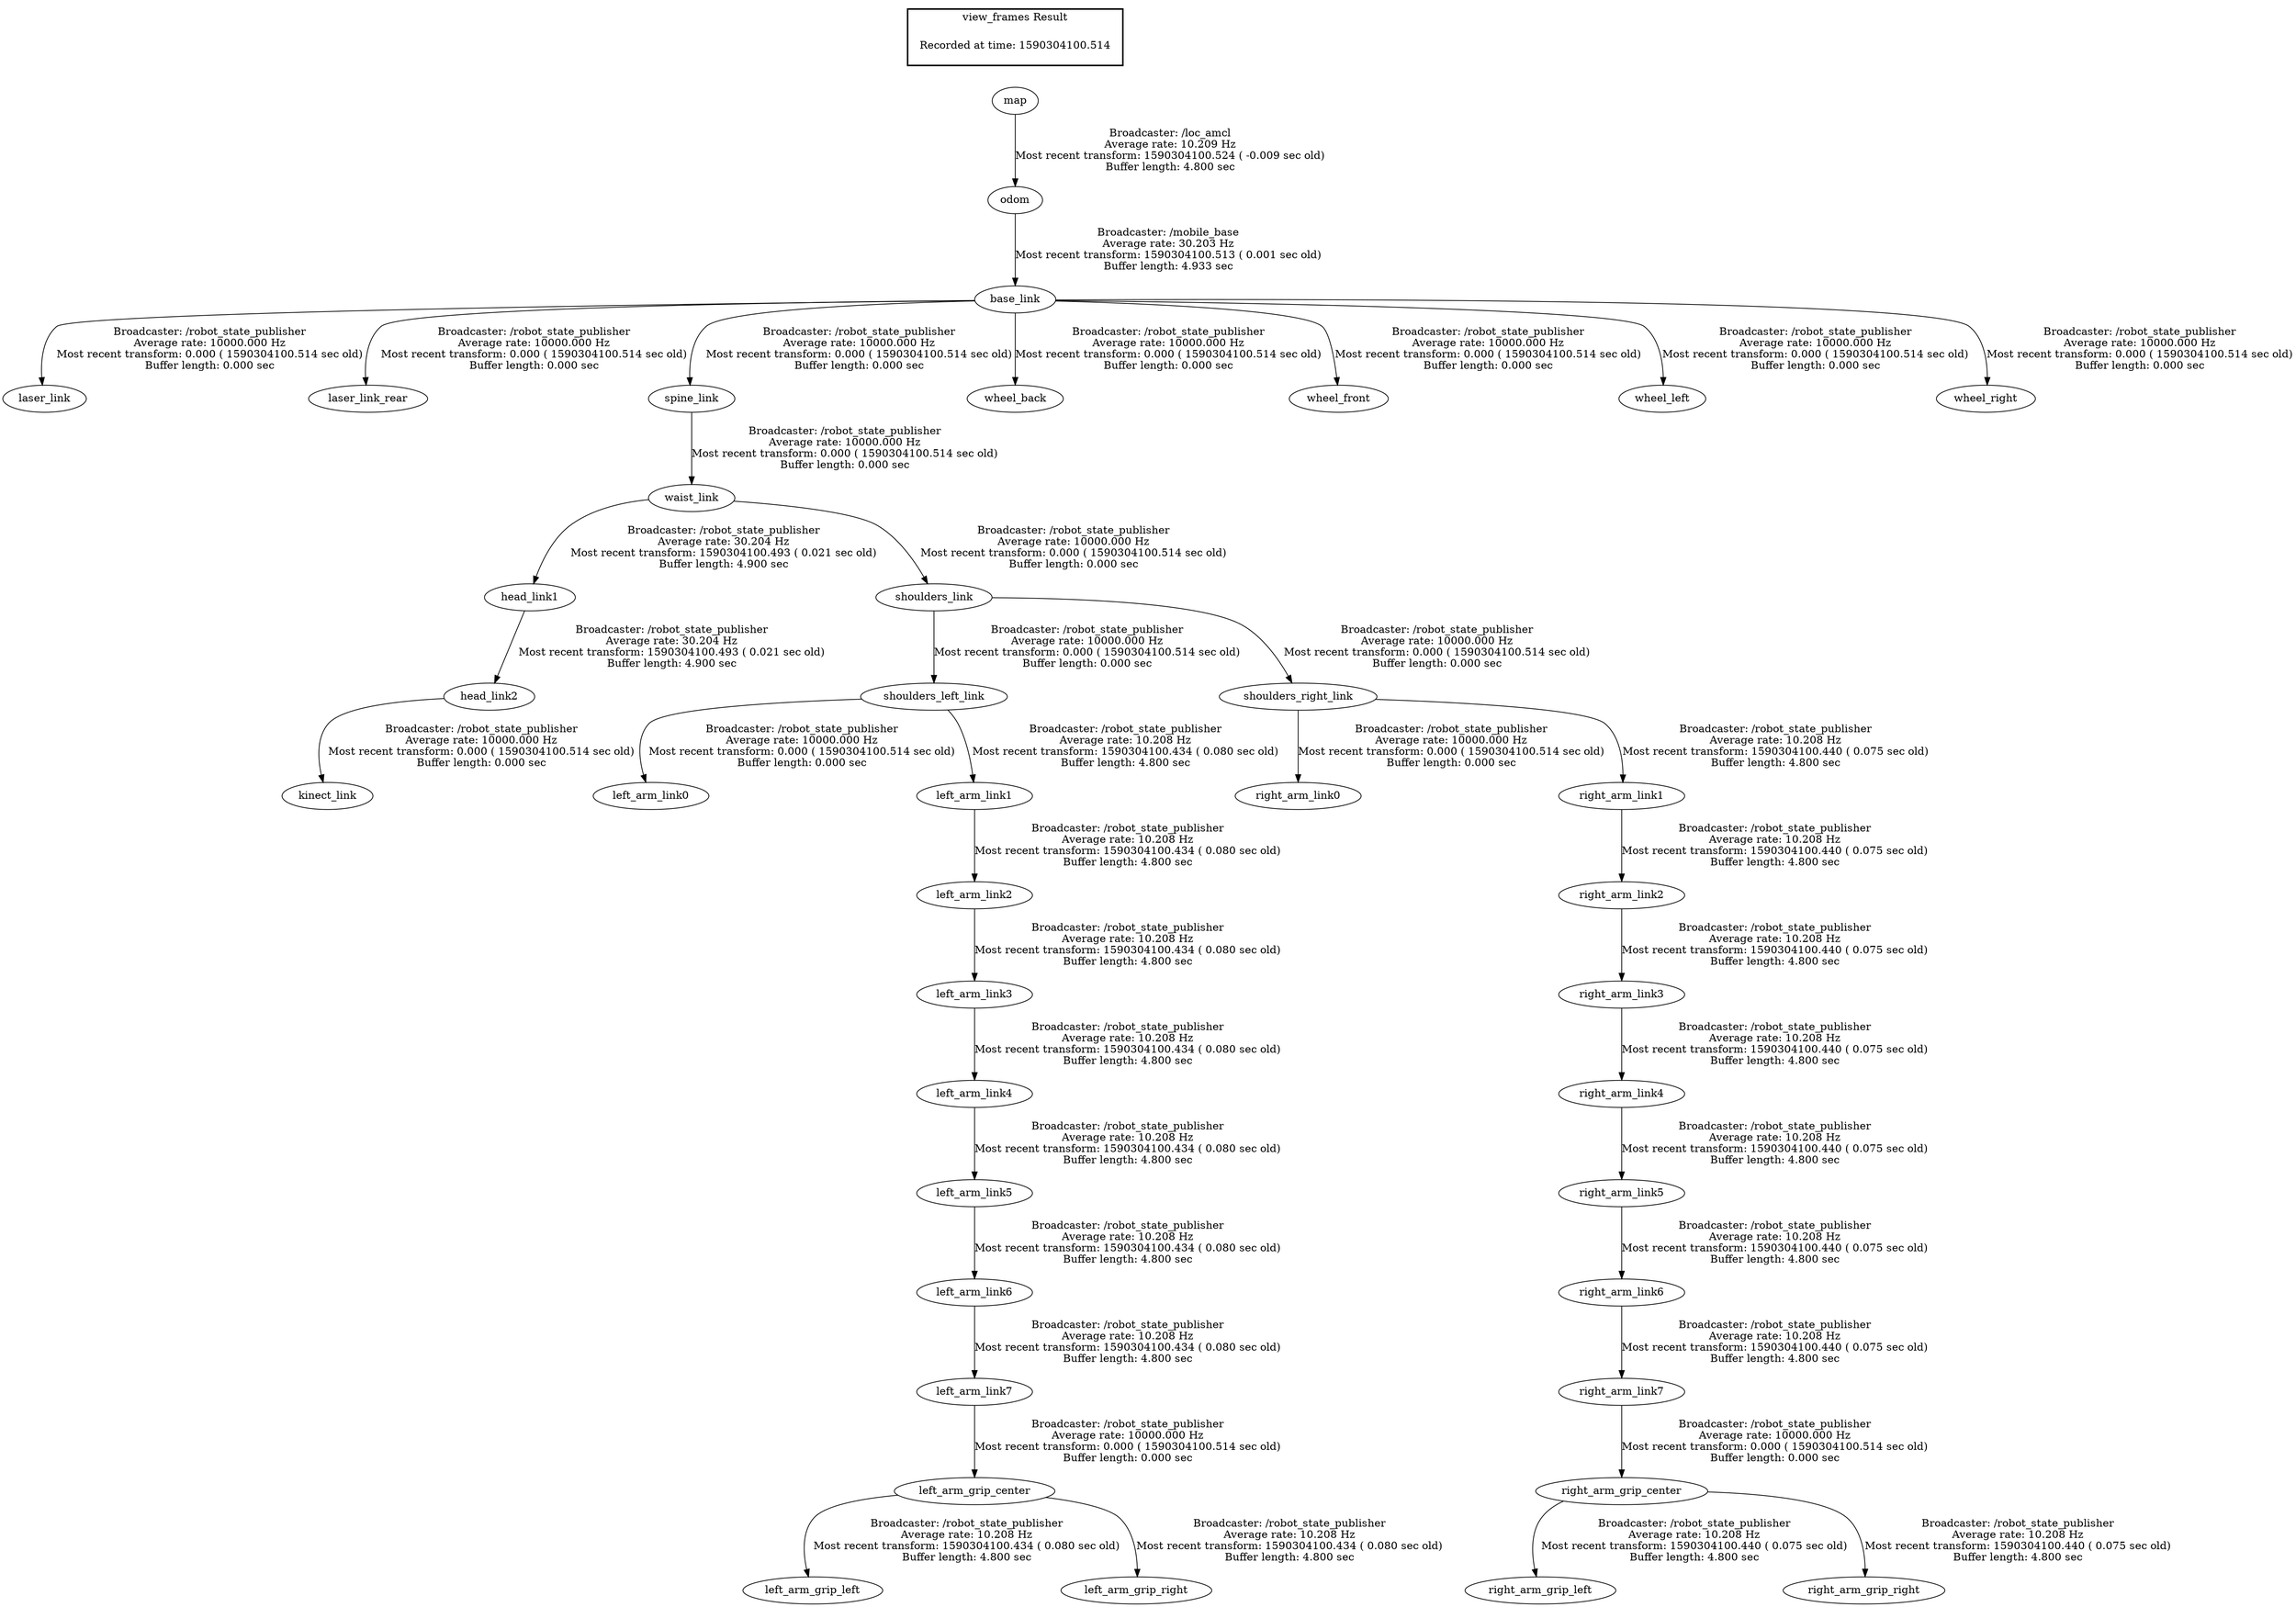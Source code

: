 digraph G {
"head_link2" -> "kinect_link"[label="Broadcaster: /robot_state_publisher\nAverage rate: 10000.000 Hz\nMost recent transform: 0.000 ( 1590304100.514 sec old)\nBuffer length: 0.000 sec\n"];
"head_link1" -> "head_link2"[label="Broadcaster: /robot_state_publisher\nAverage rate: 30.204 Hz\nMost recent transform: 1590304100.493 ( 0.021 sec old)\nBuffer length: 4.900 sec\n"];
"shoulders_left_link" -> "left_arm_link0"[label="Broadcaster: /robot_state_publisher\nAverage rate: 10000.000 Hz\nMost recent transform: 0.000 ( 1590304100.514 sec old)\nBuffer length: 0.000 sec\n"];
"shoulders_link" -> "shoulders_left_link"[label="Broadcaster: /robot_state_publisher\nAverage rate: 10000.000 Hz\nMost recent transform: 0.000 ( 1590304100.514 sec old)\nBuffer length: 0.000 sec\n"];
"left_arm_link7" -> "left_arm_grip_center"[label="Broadcaster: /robot_state_publisher\nAverage rate: 10000.000 Hz\nMost recent transform: 0.000 ( 1590304100.514 sec old)\nBuffer length: 0.000 sec\n"];
"left_arm_link6" -> "left_arm_link7"[label="Broadcaster: /robot_state_publisher\nAverage rate: 10.208 Hz\nMost recent transform: 1590304100.434 ( 0.080 sec old)\nBuffer length: 4.800 sec\n"];
"base_link" -> "laser_link"[label="Broadcaster: /robot_state_publisher\nAverage rate: 10000.000 Hz\nMost recent transform: 0.000 ( 1590304100.514 sec old)\nBuffer length: 0.000 sec\n"];
"odom" -> "base_link"[label="Broadcaster: /mobile_base\nAverage rate: 30.203 Hz\nMost recent transform: 1590304100.513 ( 0.001 sec old)\nBuffer length: 4.933 sec\n"];
"base_link" -> "laser_link_rear"[label="Broadcaster: /robot_state_publisher\nAverage rate: 10000.000 Hz\nMost recent transform: 0.000 ( 1590304100.514 sec old)\nBuffer length: 0.000 sec\n"];
"shoulders_right_link" -> "right_arm_link0"[label="Broadcaster: /robot_state_publisher\nAverage rate: 10000.000 Hz\nMost recent transform: 0.000 ( 1590304100.514 sec old)\nBuffer length: 0.000 sec\n"];
"shoulders_link" -> "shoulders_right_link"[label="Broadcaster: /robot_state_publisher\nAverage rate: 10000.000 Hz\nMost recent transform: 0.000 ( 1590304100.514 sec old)\nBuffer length: 0.000 sec\n"];
"right_arm_link7" -> "right_arm_grip_center"[label="Broadcaster: /robot_state_publisher\nAverage rate: 10000.000 Hz\nMost recent transform: 0.000 ( 1590304100.514 sec old)\nBuffer length: 0.000 sec\n"];
"right_arm_link6" -> "right_arm_link7"[label="Broadcaster: /robot_state_publisher\nAverage rate: 10.208 Hz\nMost recent transform: 1590304100.440 ( 0.075 sec old)\nBuffer length: 4.800 sec\n"];
"waist_link" -> "shoulders_link"[label="Broadcaster: /robot_state_publisher\nAverage rate: 10000.000 Hz\nMost recent transform: 0.000 ( 1590304100.514 sec old)\nBuffer length: 0.000 sec\n"];
"spine_link" -> "waist_link"[label="Broadcaster: /robot_state_publisher\nAverage rate: 10000.000 Hz\nMost recent transform: 0.000 ( 1590304100.514 sec old)\nBuffer length: 0.000 sec\n"];
"base_link" -> "spine_link"[label="Broadcaster: /robot_state_publisher\nAverage rate: 10000.000 Hz\nMost recent transform: 0.000 ( 1590304100.514 sec old)\nBuffer length: 0.000 sec\n"];
"base_link" -> "wheel_back"[label="Broadcaster: /robot_state_publisher\nAverage rate: 10000.000 Hz\nMost recent transform: 0.000 ( 1590304100.514 sec old)\nBuffer length: 0.000 sec\n"];
"base_link" -> "wheel_front"[label="Broadcaster: /robot_state_publisher\nAverage rate: 10000.000 Hz\nMost recent transform: 0.000 ( 1590304100.514 sec old)\nBuffer length: 0.000 sec\n"];
"base_link" -> "wheel_left"[label="Broadcaster: /robot_state_publisher\nAverage rate: 10000.000 Hz\nMost recent transform: 0.000 ( 1590304100.514 sec old)\nBuffer length: 0.000 sec\n"];
"base_link" -> "wheel_right"[label="Broadcaster: /robot_state_publisher\nAverage rate: 10000.000 Hz\nMost recent transform: 0.000 ( 1590304100.514 sec old)\nBuffer length: 0.000 sec\n"];
"map" -> "odom"[label="Broadcaster: /loc_amcl\nAverage rate: 10.209 Hz\nMost recent transform: 1590304100.524 ( -0.009 sec old)\nBuffer length: 4.800 sec\n"];
"waist_link" -> "head_link1"[label="Broadcaster: /robot_state_publisher\nAverage rate: 30.204 Hz\nMost recent transform: 1590304100.493 ( 0.021 sec old)\nBuffer length: 4.900 sec\n"];
"shoulders_left_link" -> "left_arm_link1"[label="Broadcaster: /robot_state_publisher\nAverage rate: 10.208 Hz\nMost recent transform: 1590304100.434 ( 0.080 sec old)\nBuffer length: 4.800 sec\n"];
"left_arm_link1" -> "left_arm_link2"[label="Broadcaster: /robot_state_publisher\nAverage rate: 10.208 Hz\nMost recent transform: 1590304100.434 ( 0.080 sec old)\nBuffer length: 4.800 sec\n"];
"left_arm_link2" -> "left_arm_link3"[label="Broadcaster: /robot_state_publisher\nAverage rate: 10.208 Hz\nMost recent transform: 1590304100.434 ( 0.080 sec old)\nBuffer length: 4.800 sec\n"];
"left_arm_link3" -> "left_arm_link4"[label="Broadcaster: /robot_state_publisher\nAverage rate: 10.208 Hz\nMost recent transform: 1590304100.434 ( 0.080 sec old)\nBuffer length: 4.800 sec\n"];
"left_arm_link4" -> "left_arm_link5"[label="Broadcaster: /robot_state_publisher\nAverage rate: 10.208 Hz\nMost recent transform: 1590304100.434 ( 0.080 sec old)\nBuffer length: 4.800 sec\n"];
"left_arm_link5" -> "left_arm_link6"[label="Broadcaster: /robot_state_publisher\nAverage rate: 10.208 Hz\nMost recent transform: 1590304100.434 ( 0.080 sec old)\nBuffer length: 4.800 sec\n"];
"left_arm_grip_center" -> "left_arm_grip_left"[label="Broadcaster: /robot_state_publisher\nAverage rate: 10.208 Hz\nMost recent transform: 1590304100.434 ( 0.080 sec old)\nBuffer length: 4.800 sec\n"];
"left_arm_grip_center" -> "left_arm_grip_right"[label="Broadcaster: /robot_state_publisher\nAverage rate: 10.208 Hz\nMost recent transform: 1590304100.434 ( 0.080 sec old)\nBuffer length: 4.800 sec\n"];
"shoulders_right_link" -> "right_arm_link1"[label="Broadcaster: /robot_state_publisher\nAverage rate: 10.208 Hz\nMost recent transform: 1590304100.440 ( 0.075 sec old)\nBuffer length: 4.800 sec\n"];
"right_arm_link1" -> "right_arm_link2"[label="Broadcaster: /robot_state_publisher\nAverage rate: 10.208 Hz\nMost recent transform: 1590304100.440 ( 0.075 sec old)\nBuffer length: 4.800 sec\n"];
"right_arm_link2" -> "right_arm_link3"[label="Broadcaster: /robot_state_publisher\nAverage rate: 10.208 Hz\nMost recent transform: 1590304100.440 ( 0.075 sec old)\nBuffer length: 4.800 sec\n"];
"right_arm_link3" -> "right_arm_link4"[label="Broadcaster: /robot_state_publisher\nAverage rate: 10.208 Hz\nMost recent transform: 1590304100.440 ( 0.075 sec old)\nBuffer length: 4.800 sec\n"];
"right_arm_link4" -> "right_arm_link5"[label="Broadcaster: /robot_state_publisher\nAverage rate: 10.208 Hz\nMost recent transform: 1590304100.440 ( 0.075 sec old)\nBuffer length: 4.800 sec\n"];
"right_arm_link5" -> "right_arm_link6"[label="Broadcaster: /robot_state_publisher\nAverage rate: 10.208 Hz\nMost recent transform: 1590304100.440 ( 0.075 sec old)\nBuffer length: 4.800 sec\n"];
"right_arm_grip_center" -> "right_arm_grip_left"[label="Broadcaster: /robot_state_publisher\nAverage rate: 10.208 Hz\nMost recent transform: 1590304100.440 ( 0.075 sec old)\nBuffer length: 4.800 sec\n"];
"right_arm_grip_center" -> "right_arm_grip_right"[label="Broadcaster: /robot_state_publisher\nAverage rate: 10.208 Hz\nMost recent transform: 1590304100.440 ( 0.075 sec old)\nBuffer length: 4.800 sec\n"];
edge [style=invis];
 subgraph cluster_legend { style=bold; color=black; label ="view_frames Result";
"Recorded at time: 1590304100.514"[ shape=plaintext ] ;
 }->"map";
}